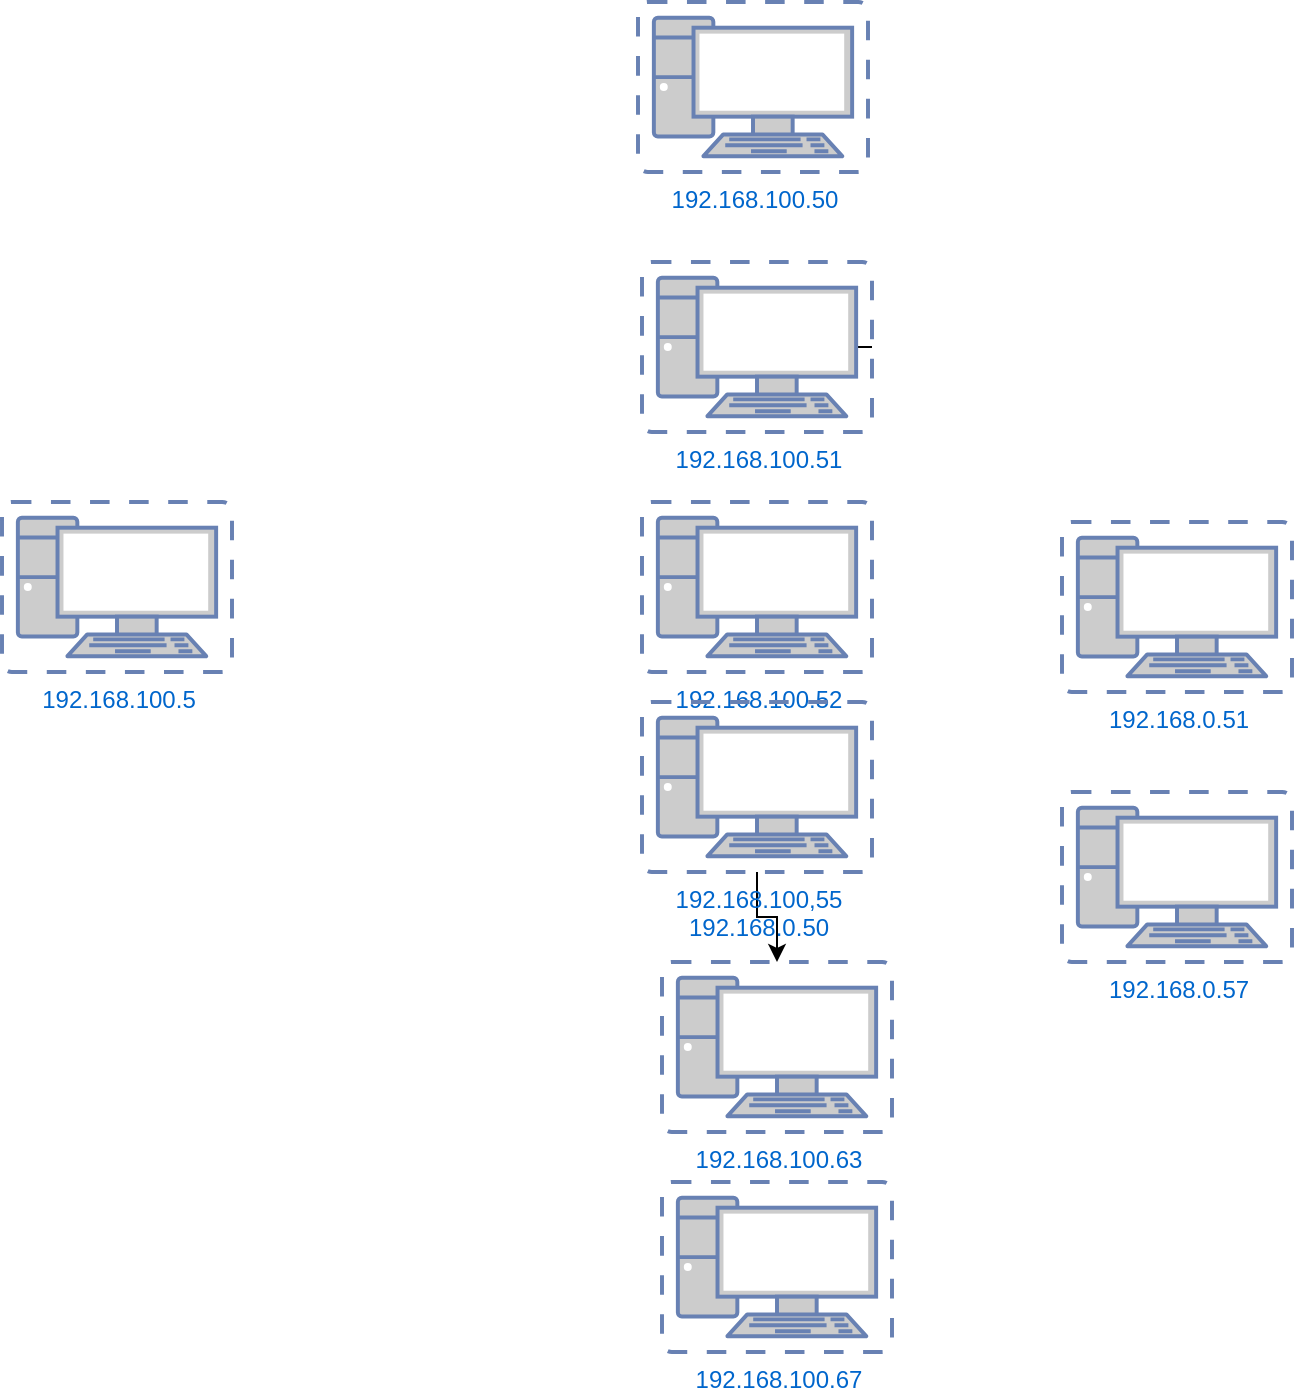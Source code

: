 <mxfile version="24.6.4" type="device">
  <diagram name="Page-1" id="FjagQS8sjUyxHF_463YX">
    <mxGraphModel dx="1434" dy="793" grid="1" gridSize="10" guides="1" tooltips="1" connect="1" arrows="1" fold="1" page="1" pageScale="1" pageWidth="850" pageHeight="1100" math="0" shadow="0">
      <root>
        <mxCell id="0" />
        <mxCell id="1" parent="0" />
        <mxCell id="32pNDHAFJLQaqbVgpqqF-1" value="192.168.100.5" style="fontColor=#0066CC;verticalAlign=top;verticalLabelPosition=bottom;labelPosition=center;align=center;html=1;outlineConnect=0;fillColor=#CCCCCC;strokeColor=#6881B3;gradientColor=none;gradientDirection=north;strokeWidth=2;shape=mxgraph.networks.virtual_pc;" vertex="1" parent="1">
          <mxGeometry x="50" y="260" width="115" height="85" as="geometry" />
        </mxCell>
        <mxCell id="32pNDHAFJLQaqbVgpqqF-2" value="192.168.100.63" style="fontColor=#0066CC;verticalAlign=top;verticalLabelPosition=bottom;labelPosition=center;align=center;html=1;outlineConnect=0;fillColor=#CCCCCC;strokeColor=#6881B3;gradientColor=none;gradientDirection=north;strokeWidth=2;shape=mxgraph.networks.virtual_pc;" vertex="1" parent="1">
          <mxGeometry x="380" y="490" width="115" height="85" as="geometry" />
        </mxCell>
        <mxCell id="32pNDHAFJLQaqbVgpqqF-3" value="192.168.100.52" style="fontColor=#0066CC;verticalAlign=top;verticalLabelPosition=bottom;labelPosition=center;align=center;html=1;outlineConnect=0;fillColor=#CCCCCC;strokeColor=#6881B3;gradientColor=none;gradientDirection=north;strokeWidth=2;shape=mxgraph.networks.virtual_pc;" vertex="1" parent="1">
          <mxGeometry x="370" y="260" width="115" height="85" as="geometry" />
        </mxCell>
        <mxCell id="32pNDHAFJLQaqbVgpqqF-7" style="edgeStyle=orthogonalEdgeStyle;rounded=0;orthogonalLoop=1;jettySize=auto;html=1;exitX=1;exitY=0.5;exitDx=0;exitDy=0;exitPerimeter=0;" edge="1" parent="1" source="32pNDHAFJLQaqbVgpqqF-4">
          <mxGeometry relative="1" as="geometry">
            <mxPoint x="460" y="160" as="targetPoint" />
          </mxGeometry>
        </mxCell>
        <mxCell id="32pNDHAFJLQaqbVgpqqF-4" value="192.168.100.51" style="fontColor=#0066CC;verticalAlign=top;verticalLabelPosition=bottom;labelPosition=center;align=center;html=1;outlineConnect=0;fillColor=#CCCCCC;strokeColor=#6881B3;gradientColor=none;gradientDirection=north;strokeWidth=2;shape=mxgraph.networks.virtual_pc;" vertex="1" parent="1">
          <mxGeometry x="370" y="140" width="115" height="85" as="geometry" />
        </mxCell>
        <mxCell id="32pNDHAFJLQaqbVgpqqF-5" value="192.168.100.50" style="fontColor=#0066CC;verticalAlign=top;verticalLabelPosition=bottom;labelPosition=center;align=center;html=1;outlineConnect=0;fillColor=#CCCCCC;strokeColor=#6881B3;gradientColor=none;gradientDirection=north;strokeWidth=2;shape=mxgraph.networks.virtual_pc;" vertex="1" parent="1">
          <mxGeometry x="368" y="10" width="115" height="85" as="geometry" />
        </mxCell>
        <mxCell id="32pNDHAFJLQaqbVgpqqF-11" value="" style="edgeStyle=orthogonalEdgeStyle;rounded=0;orthogonalLoop=1;jettySize=auto;html=1;" edge="1" parent="1" source="32pNDHAFJLQaqbVgpqqF-6" target="32pNDHAFJLQaqbVgpqqF-2">
          <mxGeometry relative="1" as="geometry" />
        </mxCell>
        <mxCell id="32pNDHAFJLQaqbVgpqqF-6" value="&lt;div&gt;192.168.100,55&lt;/div&gt;&lt;div&gt;192.168.0.50&lt;/div&gt;&lt;div&gt;&lt;br&gt;&lt;/div&gt;" style="fontColor=#0066CC;verticalAlign=top;verticalLabelPosition=bottom;labelPosition=center;align=center;html=1;outlineConnect=0;fillColor=#CCCCCC;strokeColor=#6881B3;gradientColor=none;gradientDirection=north;strokeWidth=2;shape=mxgraph.networks.virtual_pc;" vertex="1" parent="1">
          <mxGeometry x="370" y="360" width="115" height="85" as="geometry" />
        </mxCell>
        <mxCell id="32pNDHAFJLQaqbVgpqqF-8" value="192.168.100.67" style="fontColor=#0066CC;verticalAlign=top;verticalLabelPosition=bottom;labelPosition=center;align=center;html=1;outlineConnect=0;fillColor=#CCCCCC;strokeColor=#6881B3;gradientColor=none;gradientDirection=north;strokeWidth=2;shape=mxgraph.networks.virtual_pc;" vertex="1" parent="1">
          <mxGeometry x="380" y="600" width="115" height="85" as="geometry" />
        </mxCell>
        <mxCell id="32pNDHAFJLQaqbVgpqqF-12" value="192.168.0.51" style="fontColor=#0066CC;verticalAlign=top;verticalLabelPosition=bottom;labelPosition=center;align=center;html=1;outlineConnect=0;fillColor=#CCCCCC;strokeColor=#6881B3;gradientColor=none;gradientDirection=north;strokeWidth=2;shape=mxgraph.networks.virtual_pc;" vertex="1" parent="1">
          <mxGeometry x="580" y="270" width="115" height="85" as="geometry" />
        </mxCell>
        <mxCell id="32pNDHAFJLQaqbVgpqqF-13" value="&lt;div&gt;192.168.0.57&lt;/div&gt;&lt;div&gt;&lt;br&gt;&lt;/div&gt;" style="fontColor=#0066CC;verticalAlign=top;verticalLabelPosition=bottom;labelPosition=center;align=center;html=1;outlineConnect=0;fillColor=#CCCCCC;strokeColor=#6881B3;gradientColor=none;gradientDirection=north;strokeWidth=2;shape=mxgraph.networks.virtual_pc;" vertex="1" parent="1">
          <mxGeometry x="580" y="405" width="115" height="85" as="geometry" />
        </mxCell>
      </root>
    </mxGraphModel>
  </diagram>
</mxfile>
